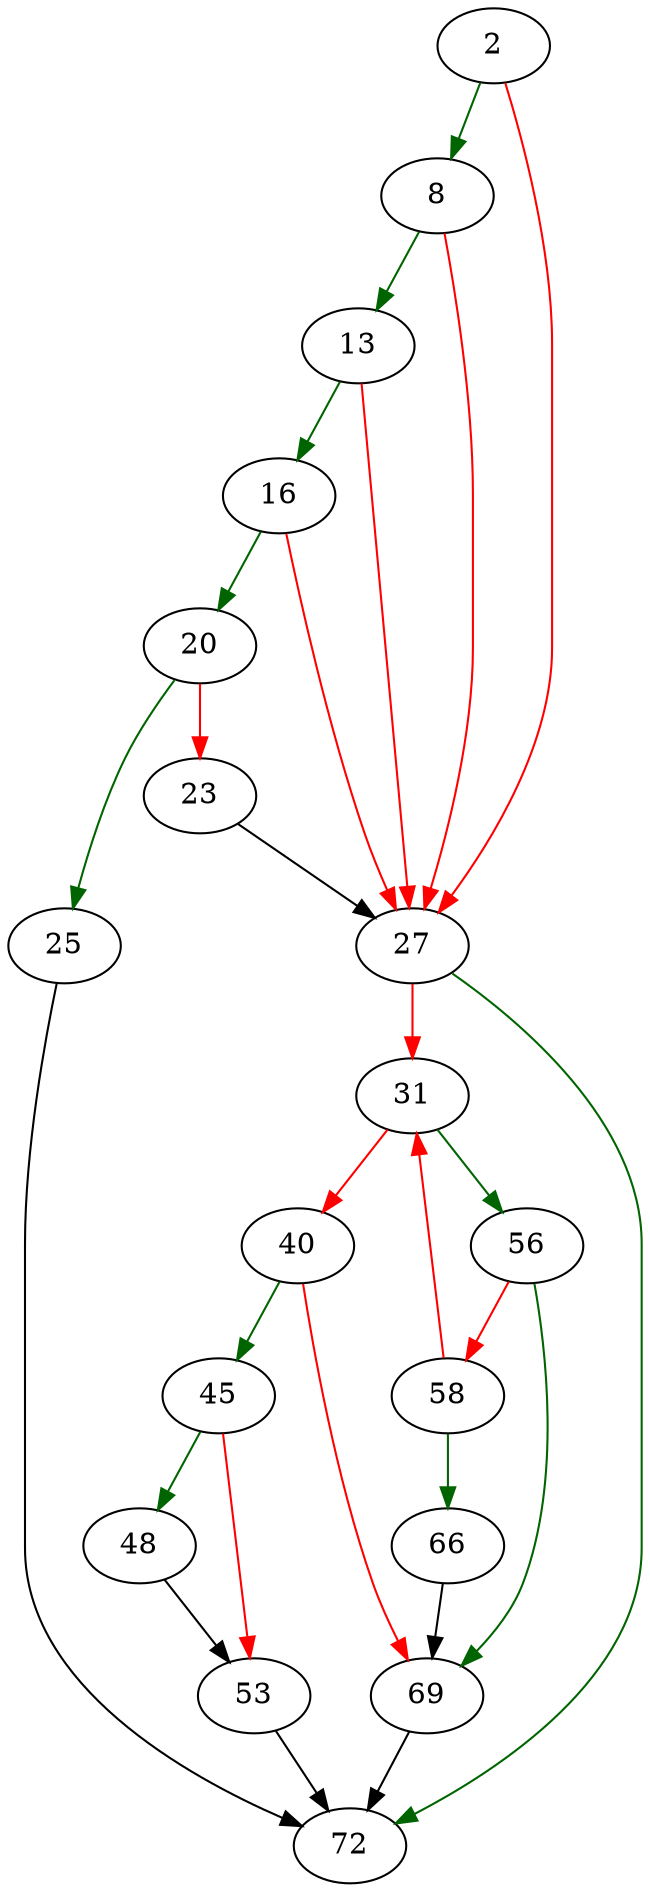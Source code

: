 strict digraph "fread_file" {
	// Node definitions.
	2 [entry=true];
	8;
	27;
	13;
	16;
	20;
	25;
	23;
	72;
	31;
	56;
	40;
	45;
	69;
	48;
	53;
	58;
	66;

	// Edge definitions.
	2 -> 8 [
		color=darkgreen
		cond=true
	];
	2 -> 27 [
		color=red
		cond=false
	];
	8 -> 27 [
		color=red
		cond=false
	];
	8 -> 13 [
		color=darkgreen
		cond=true
	];
	27 -> 72 [
		color=darkgreen
		cond=true
	];
	27 -> 31 [
		color=red
		cond=false
	];
	13 -> 27 [
		color=red
		cond=false
	];
	13 -> 16 [
		color=darkgreen
		cond=true
	];
	16 -> 27 [
		color=red
		cond=false
	];
	16 -> 20 [
		color=darkgreen
		cond=true
	];
	20 -> 25 [
		color=darkgreen
		cond=true
	];
	20 -> 23 [
		color=red
		cond=false
	];
	25 -> 72;
	23 -> 27;
	31 -> 56 [
		color=darkgreen
		cond=true
	];
	31 -> 40 [
		color=red
		cond=false
	];
	56 -> 69 [
		color=darkgreen
		cond=true
	];
	56 -> 58 [
		color=red
		cond=false
	];
	40 -> 45 [
		color=darkgreen
		cond=true
	];
	40 -> 69 [
		color=red
		cond=false
	];
	45 -> 48 [
		color=darkgreen
		cond=true
	];
	45 -> 53 [
		color=red
		cond=false
	];
	69 -> 72;
	48 -> 53;
	53 -> 72;
	58 -> 31 [
		color=red
		cond=false
	];
	58 -> 66 [
		color=darkgreen
		cond=true
	];
	66 -> 69;
}